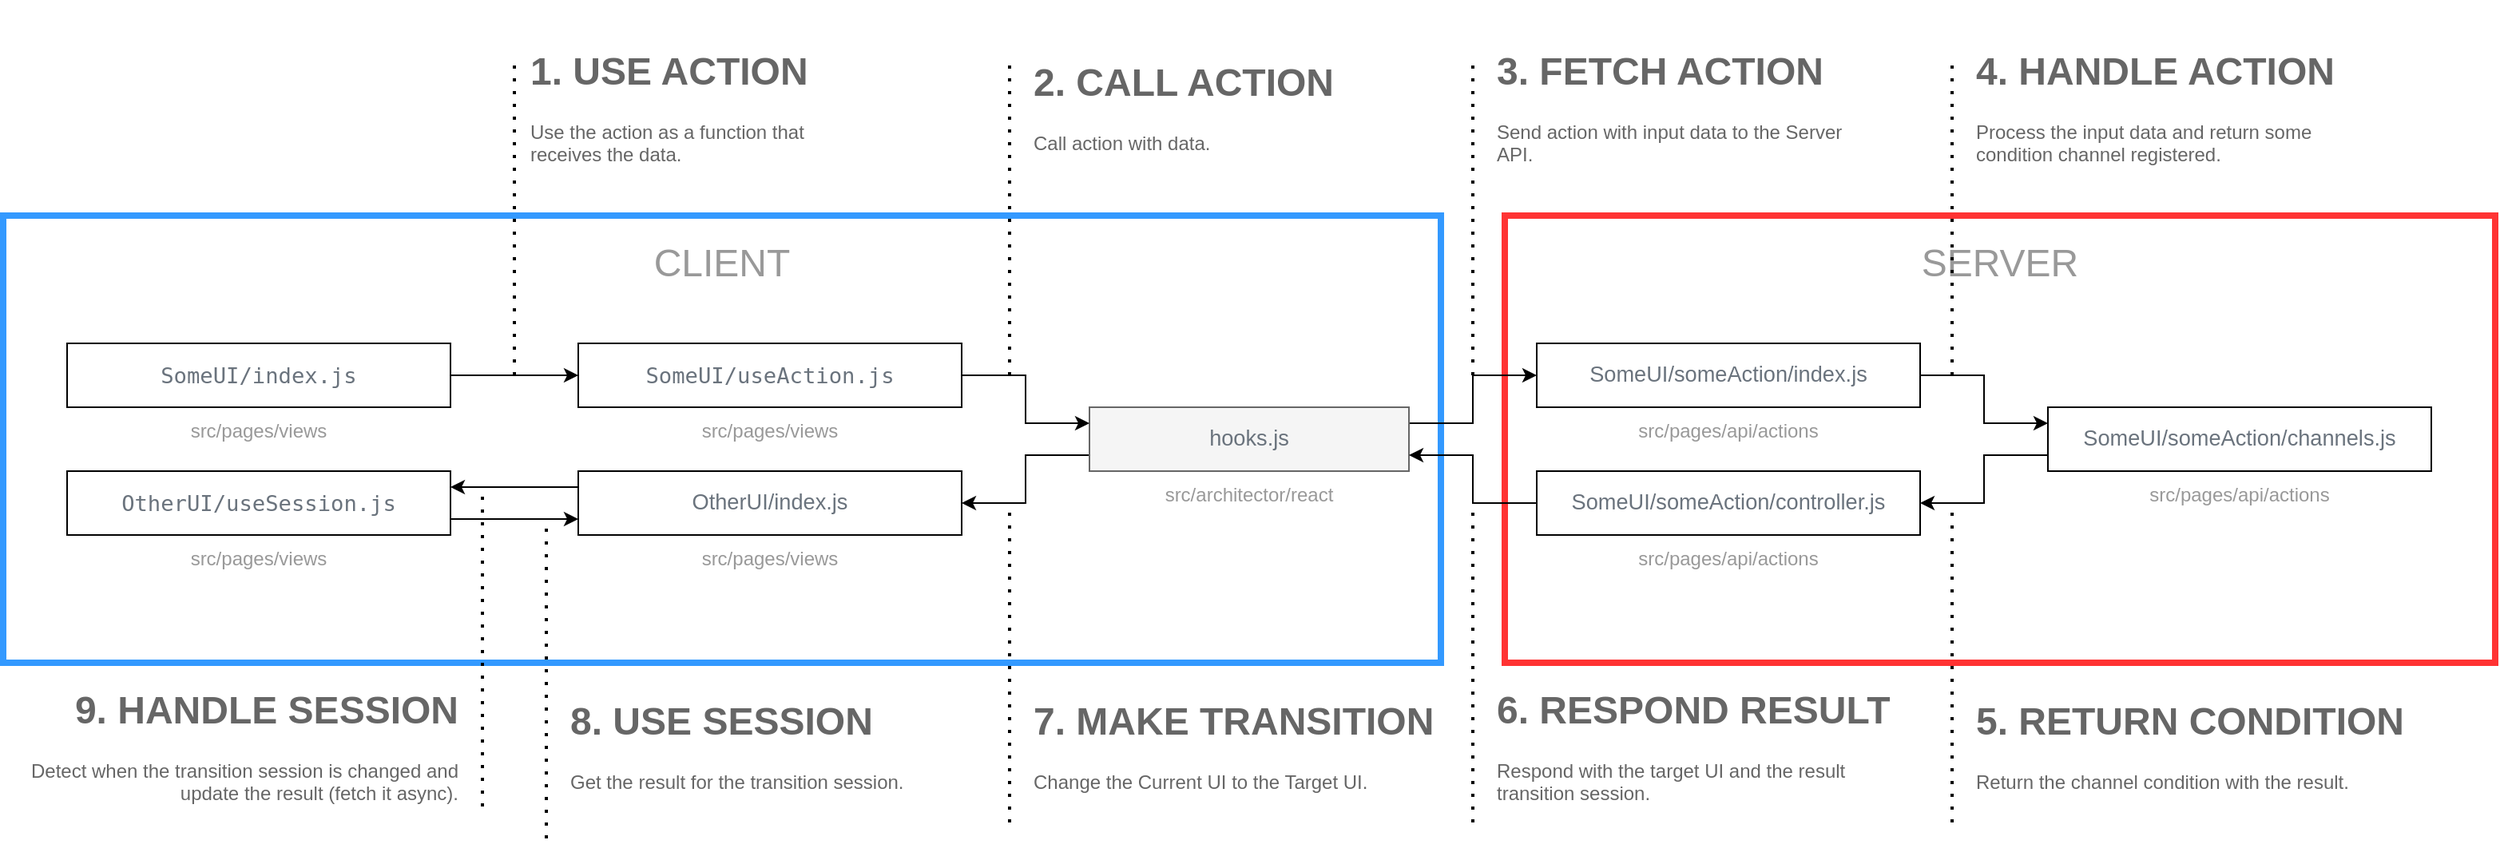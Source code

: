 <mxfile version="14.9.8" type="device"><diagram id="IQ2Fan7G0WeyHqb0tOpl" name="Page-1"><mxGraphModel dx="1782" dy="1205" grid="1" gridSize="10" guides="1" tooltips="1" connect="1" arrows="1" fold="1" page="0" pageScale="1" pageWidth="827" pageHeight="1169" math="0" shadow="0"><root><mxCell id="0"/><mxCell id="1" parent="0"/><mxCell id="RYtojFKeMSYwEpMz_Al5-15" value="" style="rounded=0;whiteSpace=wrap;html=1;strokeColor=#FF3333;strokeWidth=4;" vertex="1" parent="1"><mxGeometry x="580" y="40" width="620" height="280" as="geometry"/></mxCell><mxCell id="RYtojFKeMSYwEpMz_Al5-14" value="" style="rounded=0;whiteSpace=wrap;html=1;strokeColor=#3399FF;strokeWidth=4;" vertex="1" parent="1"><mxGeometry x="-360" y="40" width="900" height="280" as="geometry"/></mxCell><mxCell id="RYtojFKeMSYwEpMz_Al5-9" style="edgeStyle=orthogonalEdgeStyle;rounded=0;orthogonalLoop=1;jettySize=auto;html=1;exitX=1;exitY=0.25;exitDx=0;exitDy=0;entryX=0;entryY=0.5;entryDx=0;entryDy=0;" edge="1" parent="1" source="RYtojFKeMSYwEpMz_Al5-2" target="RYtojFKeMSYwEpMz_Al5-3"><mxGeometry relative="1" as="geometry"><Array as="points"><mxPoint x="560" y="170"/><mxPoint x="560" y="140"/></Array></mxGeometry></mxCell><mxCell id="RYtojFKeMSYwEpMz_Al5-13" style="edgeStyle=orthogonalEdgeStyle;rounded=0;orthogonalLoop=1;jettySize=auto;html=1;exitX=0;exitY=0.75;exitDx=0;exitDy=0;entryX=1;entryY=0.5;entryDx=0;entryDy=0;" edge="1" parent="1" source="RYtojFKeMSYwEpMz_Al5-2" target="RYtojFKeMSYwEpMz_Al5-7"><mxGeometry relative="1" as="geometry"><Array as="points"><mxPoint x="280" y="190"/><mxPoint x="280" y="220"/></Array></mxGeometry></mxCell><mxCell id="RYtojFKeMSYwEpMz_Al5-2" value="&lt;span style=&quot;color: rgb(106 , 115 , 125) ; font-size: 13.6px&quot;&gt;hooks.js&lt;/span&gt;" style="rounded=0;whiteSpace=wrap;html=1;fillColor=#f5f5f5;strokeColor=#666666;fontColor=#333333;" vertex="1" parent="1"><mxGeometry x="320" y="160" width="200" height="40" as="geometry"/></mxCell><mxCell id="RYtojFKeMSYwEpMz_Al5-10" style="edgeStyle=orthogonalEdgeStyle;rounded=0;orthogonalLoop=1;jettySize=auto;html=1;exitX=1;exitY=0.5;exitDx=0;exitDy=0;entryX=0;entryY=0.25;entryDx=0;entryDy=0;" edge="1" parent="1" source="RYtojFKeMSYwEpMz_Al5-3" target="RYtojFKeMSYwEpMz_Al5-5"><mxGeometry relative="1" as="geometry"><Array as="points"><mxPoint x="880" y="140"/><mxPoint x="880" y="170"/></Array></mxGeometry></mxCell><mxCell id="RYtojFKeMSYwEpMz_Al5-3" value="&lt;span style=&quot;color: rgb(106 , 115 , 125) ; font-size: 13.6px&quot;&gt;SomeUI/someAction/index.js&lt;/span&gt;" style="rounded=0;whiteSpace=wrap;html=1;" vertex="1" parent="1"><mxGeometry x="600" y="120" width="240" height="40" as="geometry"/></mxCell><mxCell id="RYtojFKeMSYwEpMz_Al5-11" style="edgeStyle=orthogonalEdgeStyle;rounded=0;orthogonalLoop=1;jettySize=auto;html=1;exitX=0;exitY=0.75;exitDx=0;exitDy=0;entryX=1;entryY=0.5;entryDx=0;entryDy=0;" edge="1" parent="1" source="RYtojFKeMSYwEpMz_Al5-5" target="RYtojFKeMSYwEpMz_Al5-6"><mxGeometry relative="1" as="geometry"><Array as="points"><mxPoint x="880" y="190"/><mxPoint x="880" y="220"/></Array></mxGeometry></mxCell><mxCell id="RYtojFKeMSYwEpMz_Al5-5" value="&lt;span style=&quot;color: rgb(106 , 115 , 125) ; font-size: 13.6px&quot;&gt;SomeUI/someAction/channels.js&lt;/span&gt;" style="rounded=0;whiteSpace=wrap;html=1;" vertex="1" parent="1"><mxGeometry x="920" y="160" width="240" height="40" as="geometry"/></mxCell><mxCell id="RYtojFKeMSYwEpMz_Al5-12" style="edgeStyle=orthogonalEdgeStyle;rounded=0;orthogonalLoop=1;jettySize=auto;html=1;exitX=0;exitY=0.5;exitDx=0;exitDy=0;entryX=1;entryY=0.75;entryDx=0;entryDy=0;" edge="1" parent="1" source="RYtojFKeMSYwEpMz_Al5-6" target="RYtojFKeMSYwEpMz_Al5-2"><mxGeometry relative="1" as="geometry"><Array as="points"><mxPoint x="560" y="220"/><mxPoint x="560" y="190"/></Array></mxGeometry></mxCell><mxCell id="RYtojFKeMSYwEpMz_Al5-6" value="&lt;span style=&quot;color: rgb(106 , 115 , 125) ; font-size: 13.6px&quot;&gt;SomeUI/someAction/controller.js&lt;/span&gt;" style="rounded=0;whiteSpace=wrap;html=1;" vertex="1" parent="1"><mxGeometry x="600" y="200" width="240" height="40" as="geometry"/></mxCell><mxCell id="RYtojFKeMSYwEpMz_Al5-34" style="edgeStyle=orthogonalEdgeStyle;rounded=0;orthogonalLoop=1;jettySize=auto;html=1;exitX=0;exitY=0.25;exitDx=0;exitDy=0;entryX=1;entryY=0.25;entryDx=0;entryDy=0;fontSize=12;fontColor=#999999;" edge="1" parent="1" source="RYtojFKeMSYwEpMz_Al5-7" target="RYtojFKeMSYwEpMz_Al5-32"><mxGeometry relative="1" as="geometry"/></mxCell><mxCell id="RYtojFKeMSYwEpMz_Al5-7" value="&lt;span style=&quot;color: rgb(106 , 115 , 125) ; font-size: 13.6px ; background-color: rgb(255 , 255 , 255)&quot;&gt;OtherUI/index.js&lt;/span&gt;" style="rounded=0;whiteSpace=wrap;html=1;" vertex="1" parent="1"><mxGeometry y="200" width="240" height="40" as="geometry"/></mxCell><mxCell id="RYtojFKeMSYwEpMz_Al5-16" value="CLIENT" style="text;html=1;strokeColor=none;fillColor=none;align=center;verticalAlign=middle;whiteSpace=wrap;rounded=0;fontSize=24;fontColor=#999999;" vertex="1" parent="1"><mxGeometry x="15" y="60" width="150" height="20" as="geometry"/></mxCell><mxCell id="RYtojFKeMSYwEpMz_Al5-17" value="SERVER" style="text;html=1;strokeColor=none;fillColor=none;align=center;verticalAlign=middle;whiteSpace=wrap;rounded=0;fontSize=24;fontColor=#999999;" vertex="1" parent="1"><mxGeometry x="815" y="60" width="150" height="20" as="geometry"/></mxCell><mxCell id="RYtojFKeMSYwEpMz_Al5-20" value="&lt;span style=&quot;color: rgb(153, 153, 153); font-family: helvetica; font-size: 12px; font-style: normal; font-weight: 400; letter-spacing: normal; text-indent: 0px; text-transform: none; word-spacing: 0px; background-color: rgb(255, 255, 255); display: inline; float: none;&quot;&gt;src/pages/views&lt;/span&gt;" style="text;whiteSpace=wrap;html=1;fontSize=12;fontColor=#999999;align=center;verticalAlign=middle;" vertex="1" parent="1"><mxGeometry x="20" y="240" width="200" height="30" as="geometry"/></mxCell><mxCell id="RYtojFKeMSYwEpMz_Al5-21" value="&lt;span style=&quot;color: rgb(153 , 153 , 153) ; font-family: &amp;#34;helvetica&amp;#34; ; font-size: 12px ; font-style: normal ; font-weight: 400 ; letter-spacing: normal ; text-indent: 0px ; text-transform: none ; word-spacing: 0px ; background-color: rgb(255 , 255 , 255) ; display: inline ; float: none&quot;&gt;src/architector/react&lt;/span&gt;" style="text;whiteSpace=wrap;html=1;fontSize=12;fontColor=#999999;align=center;verticalAlign=middle;" vertex="1" parent="1"><mxGeometry x="320" y="200" width="200" height="30" as="geometry"/></mxCell><mxCell id="RYtojFKeMSYwEpMz_Al5-22" value="&lt;span style=&quot;color: rgb(153 , 153 , 153) ; font-family: &amp;#34;helvetica&amp;#34; ; font-size: 12px ; font-style: normal ; font-weight: 400 ; letter-spacing: normal ; text-indent: 0px ; text-transform: none ; word-spacing: 0px ; background-color: rgb(255 , 255 , 255) ; display: inline ; float: none&quot;&gt;src/pages/api/actions&lt;/span&gt;" style="text;whiteSpace=wrap;html=1;fontSize=12;fontColor=#999999;align=center;verticalAlign=middle;" vertex="1" parent="1"><mxGeometry x="620" y="160" width="200" height="30" as="geometry"/></mxCell><mxCell id="RYtojFKeMSYwEpMz_Al5-23" value="&lt;span style=&quot;color: rgb(153 , 153 , 153) ; font-family: &amp;#34;helvetica&amp;#34; ; font-size: 12px ; font-style: normal ; font-weight: 400 ; letter-spacing: normal ; text-indent: 0px ; text-transform: none ; word-spacing: 0px ; background-color: rgb(255 , 255 , 255) ; display: inline ; float: none&quot;&gt;src/pages/api/actions&lt;/span&gt;" style="text;whiteSpace=wrap;html=1;fontSize=12;fontColor=#999999;align=center;verticalAlign=middle;" vertex="1" parent="1"><mxGeometry x="620" y="240" width="200" height="30" as="geometry"/></mxCell><mxCell id="RYtojFKeMSYwEpMz_Al5-24" value="&lt;span style=&quot;color: rgb(153 , 153 , 153) ; font-family: &amp;#34;helvetica&amp;#34; ; font-size: 12px ; font-style: normal ; font-weight: 400 ; letter-spacing: normal ; text-indent: 0px ; text-transform: none ; word-spacing: 0px ; background-color: rgb(255 , 255 , 255) ; display: inline ; float: none&quot;&gt;src/pages/api/actions&lt;/span&gt;" style="text;whiteSpace=wrap;html=1;fontSize=12;fontColor=#999999;align=center;verticalAlign=middle;" vertex="1" parent="1"><mxGeometry x="940" y="200" width="200" height="30" as="geometry"/></mxCell><mxCell id="RYtojFKeMSYwEpMz_Al5-25" value="" style="group" vertex="1" connectable="0" parent="1"><mxGeometry x="-320" y="120" width="240" height="70" as="geometry"/></mxCell><mxCell id="RYtojFKeMSYwEpMz_Al5-1" value="&lt;pre style=&quot;box-sizing: border-box ; font-family: , , &amp;#34;sf mono&amp;#34; , &amp;#34;menlo&amp;#34; , &amp;#34;consolas&amp;#34; , &amp;#34;liberation mono&amp;#34; , monospace ; font-size: 13.6px ; margin-bottom: 0px ; margin-top: 0px ; overflow-wrap: normal ; border-radius: 6px ; line-height: 1.45 ; overflow: auto ; padding: 16px ; word-break: normal ; color: rgb(36 , 41 , 46)&quot;&gt;&lt;span style=&quot;color: rgb(106 , 115 , 125) ; font-size: 13.6px ; background-color: rgb(255 , 255 , 255)&quot;&gt;SomeUI/index.js&lt;/span&gt;&lt;br&gt;&lt;/pre&gt;" style="rounded=0;whiteSpace=wrap;html=1;" vertex="1" parent="RYtojFKeMSYwEpMz_Al5-25"><mxGeometry width="240" height="40" as="geometry"/></mxCell><mxCell id="RYtojFKeMSYwEpMz_Al5-19" value="&lt;span style=&quot;color: rgb(153, 153, 153); font-family: helvetica; font-size: 12px; font-style: normal; font-weight: 400; letter-spacing: normal; text-indent: 0px; text-transform: none; word-spacing: 0px; background-color: rgb(255, 255, 255); display: inline; float: none;&quot;&gt;src/pages/views&lt;/span&gt;" style="text;whiteSpace=wrap;html=1;fontSize=12;fontColor=#999999;align=center;verticalAlign=middle;" vertex="1" parent="RYtojFKeMSYwEpMz_Al5-25"><mxGeometry x="20" y="40" width="200" height="30" as="geometry"/></mxCell><mxCell id="RYtojFKeMSYwEpMz_Al5-26" value="" style="group" vertex="1" connectable="0" parent="1"><mxGeometry y="120" width="240" height="70" as="geometry"/></mxCell><mxCell id="RYtojFKeMSYwEpMz_Al5-27" value="&lt;pre style=&quot;box-sizing: border-box ; font-family: , , &amp;#34;sf mono&amp;#34; , &amp;#34;menlo&amp;#34; , &amp;#34;consolas&amp;#34; , &amp;#34;liberation mono&amp;#34; , monospace ; font-size: 13.6px ; margin-bottom: 0px ; margin-top: 0px ; overflow-wrap: normal ; border-radius: 6px ; line-height: 1.45 ; overflow: auto ; padding: 16px ; word-break: normal ; color: rgb(36 , 41 , 46)&quot;&gt;&lt;span style=&quot;color: rgb(106 , 115 , 125) ; font-size: 13.6px ; background-color: rgb(255 , 255 , 255)&quot;&gt;SomeUI/useAction.js&lt;/span&gt;&lt;br&gt;&lt;/pre&gt;" style="rounded=0;whiteSpace=wrap;html=1;" vertex="1" parent="RYtojFKeMSYwEpMz_Al5-26"><mxGeometry width="240" height="40" as="geometry"/></mxCell><mxCell id="RYtojFKeMSYwEpMz_Al5-28" value="&lt;span style=&quot;color: rgb(153, 153, 153); font-family: helvetica; font-size: 12px; font-style: normal; font-weight: 400; letter-spacing: normal; text-indent: 0px; text-transform: none; word-spacing: 0px; background-color: rgb(255, 255, 255); display: inline; float: none;&quot;&gt;src/pages/views&lt;/span&gt;" style="text;whiteSpace=wrap;html=1;fontSize=12;fontColor=#999999;align=center;verticalAlign=middle;" vertex="1" parent="RYtojFKeMSYwEpMz_Al5-26"><mxGeometry x="20" y="40" width="200" height="30" as="geometry"/></mxCell><mxCell id="RYtojFKeMSYwEpMz_Al5-29" style="edgeStyle=orthogonalEdgeStyle;rounded=0;orthogonalLoop=1;jettySize=auto;html=1;exitX=1;exitY=0.5;exitDx=0;exitDy=0;entryX=0;entryY=0.5;entryDx=0;entryDy=0;fontSize=12;fontColor=#999999;" edge="1" parent="1" source="RYtojFKeMSYwEpMz_Al5-1" target="RYtojFKeMSYwEpMz_Al5-27"><mxGeometry relative="1" as="geometry"/></mxCell><mxCell id="RYtojFKeMSYwEpMz_Al5-30" style="edgeStyle=orthogonalEdgeStyle;rounded=0;orthogonalLoop=1;jettySize=auto;html=1;exitX=1;exitY=0.5;exitDx=0;exitDy=0;entryX=0;entryY=0.25;entryDx=0;entryDy=0;fontSize=12;fontColor=#999999;" edge="1" parent="1" source="RYtojFKeMSYwEpMz_Al5-27" target="RYtojFKeMSYwEpMz_Al5-2"><mxGeometry relative="1" as="geometry"/></mxCell><mxCell id="RYtojFKeMSYwEpMz_Al5-31" value="" style="group" vertex="1" connectable="0" parent="1"><mxGeometry x="-320" y="200" width="240" height="70" as="geometry"/></mxCell><mxCell id="RYtojFKeMSYwEpMz_Al5-32" value="&lt;pre style=&quot;box-sizing: border-box ; font-family: , , &amp;#34;sf mono&amp;#34; , &amp;#34;menlo&amp;#34; , &amp;#34;consolas&amp;#34; , &amp;#34;liberation mono&amp;#34; , monospace ; font-size: 13.6px ; margin-bottom: 0px ; margin-top: 0px ; overflow-wrap: normal ; border-radius: 6px ; line-height: 1.45 ; overflow: auto ; padding: 16px ; word-break: normal ; color: rgb(36 , 41 , 46)&quot;&gt;&lt;span style=&quot;color: rgb(106 , 115 , 125) ; font-size: 13.6px ; background-color: rgb(255 , 255 , 255)&quot;&gt;OtherUI/useSession.js&lt;/span&gt;&lt;br&gt;&lt;/pre&gt;" style="rounded=0;whiteSpace=wrap;html=1;" vertex="1" parent="RYtojFKeMSYwEpMz_Al5-31"><mxGeometry width="240" height="40" as="geometry"/></mxCell><mxCell id="RYtojFKeMSYwEpMz_Al5-33" value="&lt;span style=&quot;color: rgb(153, 153, 153); font-family: helvetica; font-size: 12px; font-style: normal; font-weight: 400; letter-spacing: normal; text-indent: 0px; text-transform: none; word-spacing: 0px; background-color: rgb(255, 255, 255); display: inline; float: none;&quot;&gt;src/pages/views&lt;/span&gt;" style="text;whiteSpace=wrap;html=1;fontSize=12;fontColor=#999999;align=center;verticalAlign=middle;" vertex="1" parent="RYtojFKeMSYwEpMz_Al5-31"><mxGeometry x="20" y="40" width="200" height="30" as="geometry"/></mxCell><mxCell id="RYtojFKeMSYwEpMz_Al5-35" style="edgeStyle=orthogonalEdgeStyle;rounded=0;orthogonalLoop=1;jettySize=auto;html=1;exitX=1;exitY=0.75;exitDx=0;exitDy=0;entryX=0;entryY=0.75;entryDx=0;entryDy=0;fontSize=12;fontColor=#999999;" edge="1" parent="1" source="RYtojFKeMSYwEpMz_Al5-32" target="RYtojFKeMSYwEpMz_Al5-7"><mxGeometry relative="1" as="geometry"/></mxCell><mxCell id="RYtojFKeMSYwEpMz_Al5-36" value="" style="endArrow=none;dashed=1;html=1;dashPattern=1 3;strokeWidth=2;fontSize=12;fontColor=#999999;" edge="1" parent="1"><mxGeometry width="50" height="50" relative="1" as="geometry"><mxPoint x="-40" y="140" as="sourcePoint"/><mxPoint x="-40" y="-60" as="targetPoint"/></mxGeometry></mxCell><mxCell id="RYtojFKeMSYwEpMz_Al5-37" value="&lt;h1&gt;2. CALL ACTION&lt;/h1&gt;&lt;p&gt;&lt;span&gt;Call action with data.&lt;/span&gt;&lt;br&gt;&lt;/p&gt;" style="text;html=1;strokeColor=none;fillColor=none;spacing=5;spacingTop=-20;whiteSpace=wrap;overflow=hidden;rounded=0;fontSize=12;align=left;verticalAlign=middle;fontColor=#666666;" vertex="1" parent="1"><mxGeometry x="280" y="-80" width="210" height="120" as="geometry"/></mxCell><mxCell id="RYtojFKeMSYwEpMz_Al5-39" value="" style="endArrow=none;dashed=1;html=1;dashPattern=1 3;strokeWidth=2;fontSize=12;fontColor=#999999;" edge="1" parent="1"><mxGeometry width="50" height="50" relative="1" as="geometry"><mxPoint x="270" y="140" as="sourcePoint"/><mxPoint x="270" y="-60" as="targetPoint"/></mxGeometry></mxCell><mxCell id="RYtojFKeMSYwEpMz_Al5-40" value="&lt;h1&gt;3. FETCH ACTION&lt;/h1&gt;&lt;p&gt;Send action with input data to the Server API.&lt;/p&gt;" style="text;html=1;strokeColor=none;fillColor=none;spacing=5;spacingTop=-20;whiteSpace=wrap;overflow=hidden;rounded=0;fontSize=12;align=left;verticalAlign=middle;fontColor=#666666;" vertex="1" parent="1"><mxGeometry x="570" y="-80" width="230" height="120" as="geometry"/></mxCell><mxCell id="RYtojFKeMSYwEpMz_Al5-42" value="" style="endArrow=none;dashed=1;html=1;dashPattern=1 3;strokeWidth=2;fontSize=12;fontColor=#999999;" edge="1" parent="1"><mxGeometry width="50" height="50" relative="1" as="geometry"><mxPoint x="560" y="140" as="sourcePoint"/><mxPoint x="560" y="-60" as="targetPoint"/></mxGeometry></mxCell><mxCell id="RYtojFKeMSYwEpMz_Al5-43" value="&lt;h1&gt;4. HANDLE ACTION&lt;/h1&gt;&lt;p&gt;Process the input data and return some condition channel registered.&lt;/p&gt;" style="text;html=1;strokeColor=none;fillColor=none;spacing=5;spacingTop=-20;whiteSpace=wrap;overflow=hidden;rounded=0;fontSize=12;align=left;verticalAlign=middle;fontColor=#666666;" vertex="1" parent="1"><mxGeometry x="870" y="-80" width="250" height="120" as="geometry"/></mxCell><mxCell id="RYtojFKeMSYwEpMz_Al5-44" value="&lt;h1&gt;1. USE ACTION&lt;/h1&gt;&lt;p&gt;Use the action as a function that receives the data.&lt;/p&gt;" style="text;html=1;strokeColor=none;fillColor=none;spacing=5;spacingTop=-20;whiteSpace=wrap;overflow=hidden;rounded=0;fontSize=12;align=left;verticalAlign=middle;fontColor=#666666;" vertex="1" parent="1"><mxGeometry x="-35" y="-80" width="205" height="120" as="geometry"/></mxCell><mxCell id="RYtojFKeMSYwEpMz_Al5-45" value="" style="endArrow=none;dashed=1;html=1;dashPattern=1 3;strokeWidth=2;fontSize=12;fontColor=#999999;" edge="1" parent="1"><mxGeometry width="50" height="50" relative="1" as="geometry"><mxPoint x="860" y="140" as="sourcePoint"/><mxPoint x="860" y="-60" as="targetPoint"/></mxGeometry></mxCell><mxCell id="RYtojFKeMSYwEpMz_Al5-46" value="&lt;h1&gt;6. RESPOND RESULT&lt;/h1&gt;&lt;p&gt;Respond with the target UI and the result transition session.&lt;/p&gt;" style="text;html=1;strokeColor=none;fillColor=none;spacing=5;spacingTop=-20;whiteSpace=wrap;overflow=hidden;rounded=0;fontSize=12;align=left;verticalAlign=middle;fontColor=#666666;" vertex="1" parent="1"><mxGeometry x="570" y="320" width="270" height="120" as="geometry"/></mxCell><mxCell id="RYtojFKeMSYwEpMz_Al5-47" value="&lt;h1&gt;7. MAKE TRANSITION&lt;/h1&gt;&lt;p&gt;Change the Current UI to the Target UI.&lt;/p&gt;" style="text;html=1;strokeColor=none;fillColor=none;spacing=5;spacingTop=-20;whiteSpace=wrap;overflow=hidden;rounded=0;fontSize=12;align=left;verticalAlign=middle;fontColor=#666666;" vertex="1" parent="1"><mxGeometry x="280" y="320" width="260" height="120" as="geometry"/></mxCell><mxCell id="RYtojFKeMSYwEpMz_Al5-48" value="&lt;h1&gt;8. USE SESSION&lt;/h1&gt;&lt;p&gt;Get the result for the transition session.&lt;/p&gt;" style="text;html=1;strokeColor=none;fillColor=none;spacing=5;spacingTop=-20;whiteSpace=wrap;overflow=hidden;rounded=0;fontSize=12;align=left;verticalAlign=middle;fontColor=#666666;" vertex="1" parent="1"><mxGeometry x="-10" y="320" width="240" height="120" as="geometry"/></mxCell><mxCell id="RYtojFKeMSYwEpMz_Al5-49" value="&lt;h1&gt;9. HANDLE SESSION&lt;/h1&gt;&lt;p&gt;Detect when the transition session is changed and update the result (fetch it async).&lt;/p&gt;" style="text;html=1;strokeColor=none;fillColor=none;spacing=5;spacingTop=-20;whiteSpace=wrap;overflow=hidden;rounded=0;fontSize=12;align=right;verticalAlign=middle;fontColor=#666666;" vertex="1" parent="1"><mxGeometry x="-360" y="320" width="290" height="120" as="geometry"/></mxCell><mxCell id="RYtojFKeMSYwEpMz_Al5-50" value="" style="endArrow=none;dashed=1;html=1;dashPattern=1 3;strokeWidth=2;fontSize=12;fontColor=#999999;" edge="1" parent="1"><mxGeometry width="50" height="50" relative="1" as="geometry"><mxPoint x="-60" y="410" as="sourcePoint"/><mxPoint x="-60" y="210" as="targetPoint"/></mxGeometry></mxCell><mxCell id="RYtojFKeMSYwEpMz_Al5-51" value="" style="endArrow=none;dashed=1;html=1;dashPattern=1 3;strokeWidth=2;fontSize=12;fontColor=#999999;" edge="1" parent="1"><mxGeometry width="50" height="50" relative="1" as="geometry"><mxPoint x="-20" y="430" as="sourcePoint"/><mxPoint x="-20" y="230" as="targetPoint"/></mxGeometry></mxCell><mxCell id="RYtojFKeMSYwEpMz_Al5-52" value="" style="endArrow=none;dashed=1;html=1;dashPattern=1 3;strokeWidth=2;fontSize=12;fontColor=#999999;" edge="1" parent="1"><mxGeometry width="50" height="50" relative="1" as="geometry"><mxPoint x="270" y="420" as="sourcePoint"/><mxPoint x="270" y="220" as="targetPoint"/></mxGeometry></mxCell><mxCell id="RYtojFKeMSYwEpMz_Al5-53" value="" style="endArrow=none;dashed=1;html=1;dashPattern=1 3;strokeWidth=2;fontSize=12;fontColor=#999999;" edge="1" parent="1"><mxGeometry width="50" height="50" relative="1" as="geometry"><mxPoint x="860" y="420" as="sourcePoint"/><mxPoint x="860" y="220" as="targetPoint"/></mxGeometry></mxCell><mxCell id="RYtojFKeMSYwEpMz_Al5-54" value="" style="endArrow=none;dashed=1;html=1;dashPattern=1 3;strokeWidth=2;fontSize=12;fontColor=#999999;" edge="1" parent="1"><mxGeometry width="50" height="50" relative="1" as="geometry"><mxPoint x="560" y="420" as="sourcePoint"/><mxPoint x="560" y="220" as="targetPoint"/></mxGeometry></mxCell><mxCell id="RYtojFKeMSYwEpMz_Al5-55" value="&lt;h1&gt;5. RETURN CONDITION&lt;/h1&gt;&lt;p&gt;Return the channel condition with the result.&lt;/p&gt;" style="text;html=1;strokeColor=none;fillColor=none;spacing=5;spacingTop=-20;whiteSpace=wrap;overflow=hidden;rounded=0;fontSize=12;align=left;verticalAlign=middle;fontColor=#666666;" vertex="1" parent="1"><mxGeometry x="870" y="320" width="330" height="120" as="geometry"/></mxCell></root></mxGraphModel></diagram></mxfile>